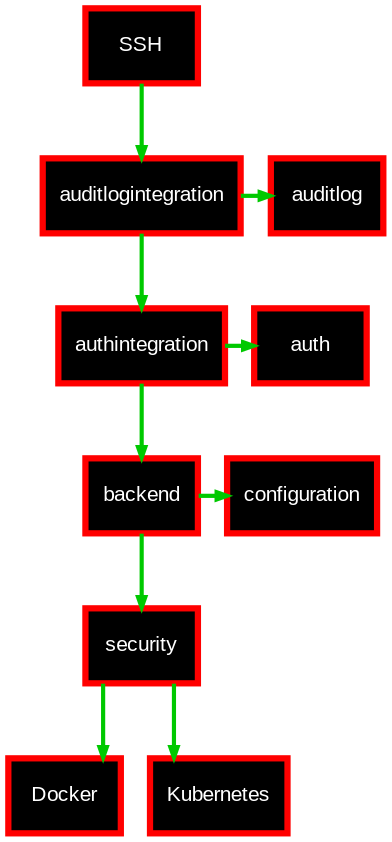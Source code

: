 digraph layers {
    concentrate=true;
    fontname="Arial";
    graph [splines=ortho, nodesep=0.2, concentrate=true]
    node [shape=box, style=filled, fillcolor=black, color=red, fontcolor=white, fontsize=10, fontname="Arial", penwidth=3]
    edge [penwidth=2, color="#00C900", arrowsize=0.5, tailclip=true]

    SSH -> auditlogintegration

    subgraph auditlog {
        rank=same;
        auditlogintegration -> auditlog
    }

    auditlogintegration -> authintegration

    subgraph auth {
        rank=same;
        authintegration -> auth
    }
    authintegration -> backend

    subgraph config {
        rank=same;
        backend -> configuration
    }

    subgraph dynamic {
        backend -> security
        security -> Docker
        security -> Kubernetes
    }
}